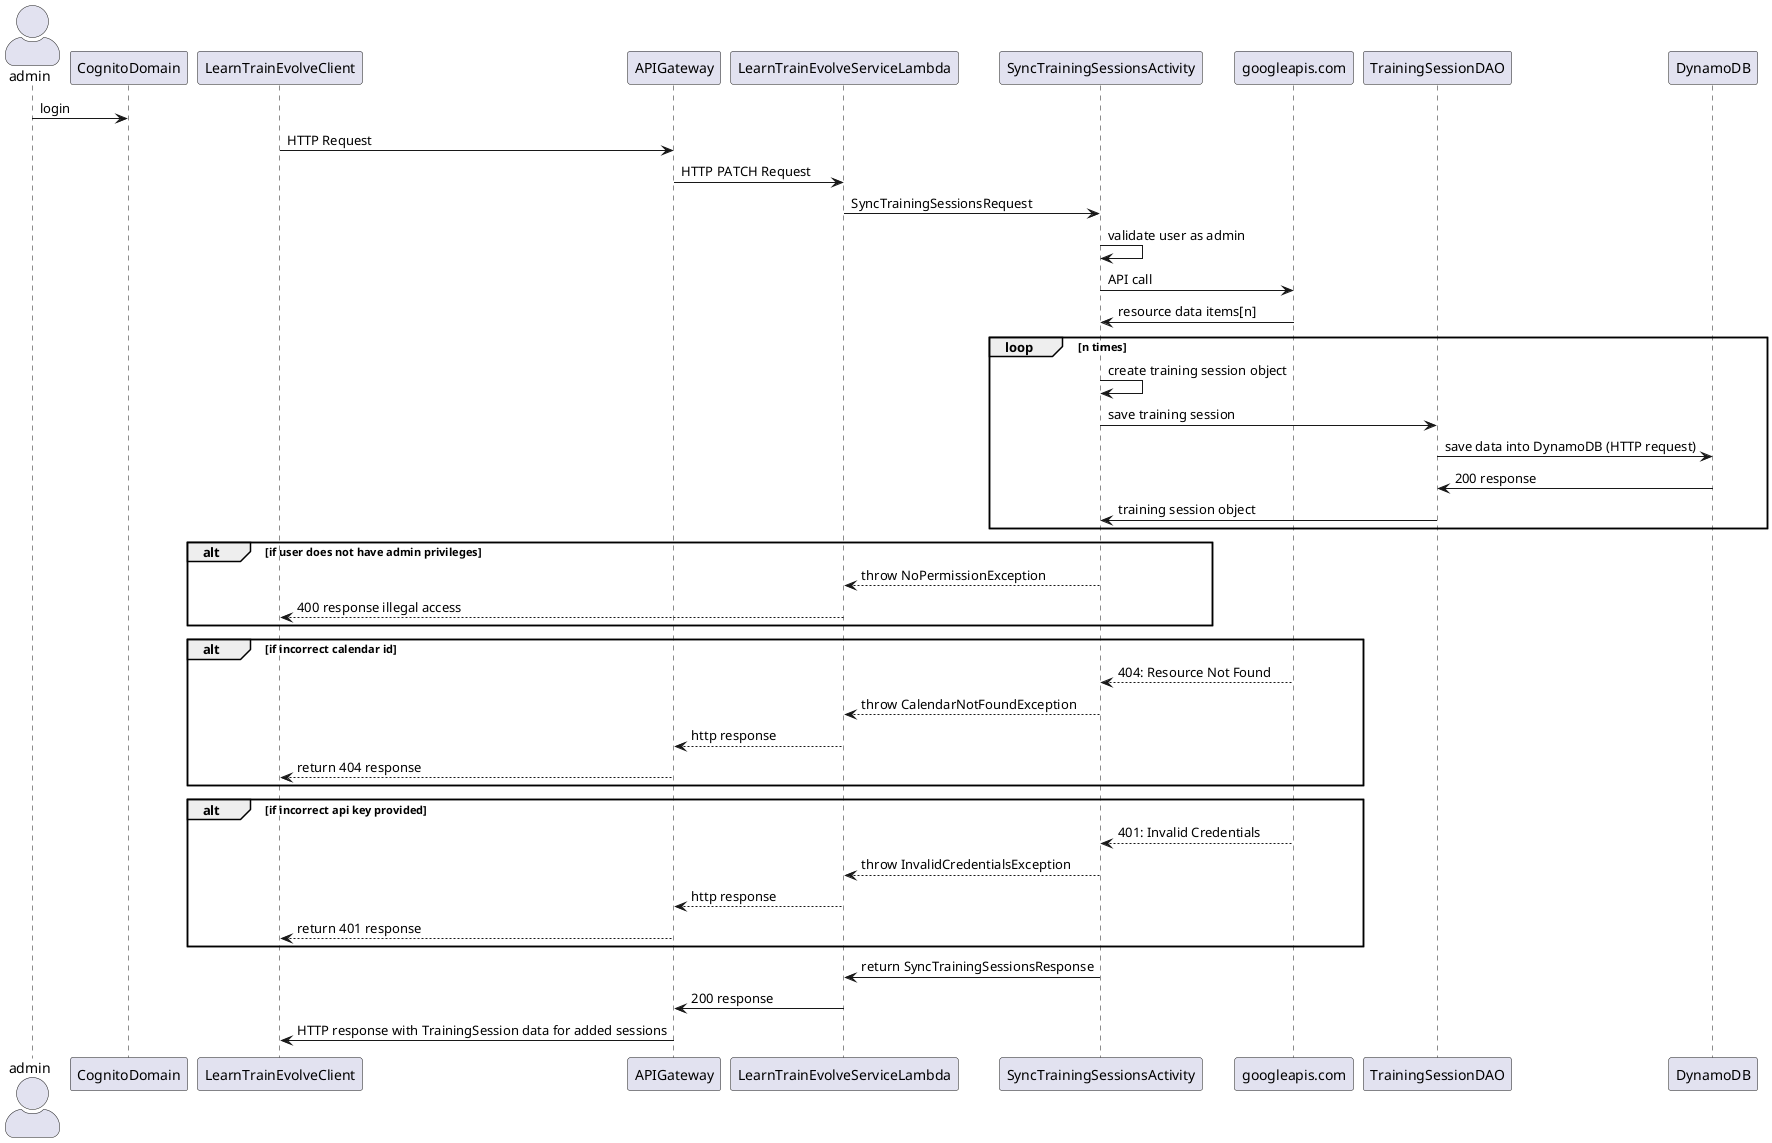 @startuml

'https://plantuml.com/sequence-diagram
skinparam actorStyle awesome

actor admin

admin -> CognitoDomain : login
LearnTrainEvolveClient -> APIGateway : HTTP Request
APIGateway -> LearnTrainEvolveServiceLambda : HTTP PATCH Request
LearnTrainEvolveServiceLambda -> SyncTrainingSessionsActivity : SyncTrainingSessionsRequest
SyncTrainingSessionsActivity -> SyncTrainingSessionsActivity : validate user as admin
SyncTrainingSessionsActivity -> googleapis.com : API call
googleapis.com -> SyncTrainingSessionsActivity : resource data items[n]
    loop n times
        SyncTrainingSessionsActivity -> SyncTrainingSessionsActivity : create training session object
        SyncTrainingSessionsActivity -> TrainingSessionDAO : save training session
        TrainingSessionDAO -> DynamoDB : save data into DynamoDB (HTTP request)
        DynamoDB -> TrainingSessionDAO : 200 response
        TrainingSessionDAO -> SyncTrainingSessionsActivity : training session object
    end

alt if user does not have admin privileges
SyncTrainingSessionsActivity --> LearnTrainEvolveServiceLambda : throw NoPermissionException
LearnTrainEvolveServiceLambda --> LearnTrainEvolveClient : 400 response illegal access
end

alt if incorrect calendar id
googleapis.com --> SyncTrainingSessionsActivity : 404: Resource Not Found
SyncTrainingSessionsActivity --> LearnTrainEvolveServiceLambda : throw CalendarNotFoundException
LearnTrainEvolveServiceLambda --> APIGateway : http response
APIGateway --> LearnTrainEvolveClient : return 404 response
end

alt if incorrect api key provided
googleapis.com --> SyncTrainingSessionsActivity : 401: Invalid Credentials
SyncTrainingSessionsActivity --> LearnTrainEvolveServiceLambda : throw InvalidCredentialsException
LearnTrainEvolveServiceLambda --> APIGateway : http response
APIGateway --> LearnTrainEvolveClient : return 401 response
end

SyncTrainingSessionsActivity -> LearnTrainEvolveServiceLambda : return SyncTrainingSessionsResponse
LearnTrainEvolveServiceLambda -> APIGateway : 200 response
APIGateway -> LearnTrainEvolveClient : HTTP response with TrainingSession data for added sessions

@enduml